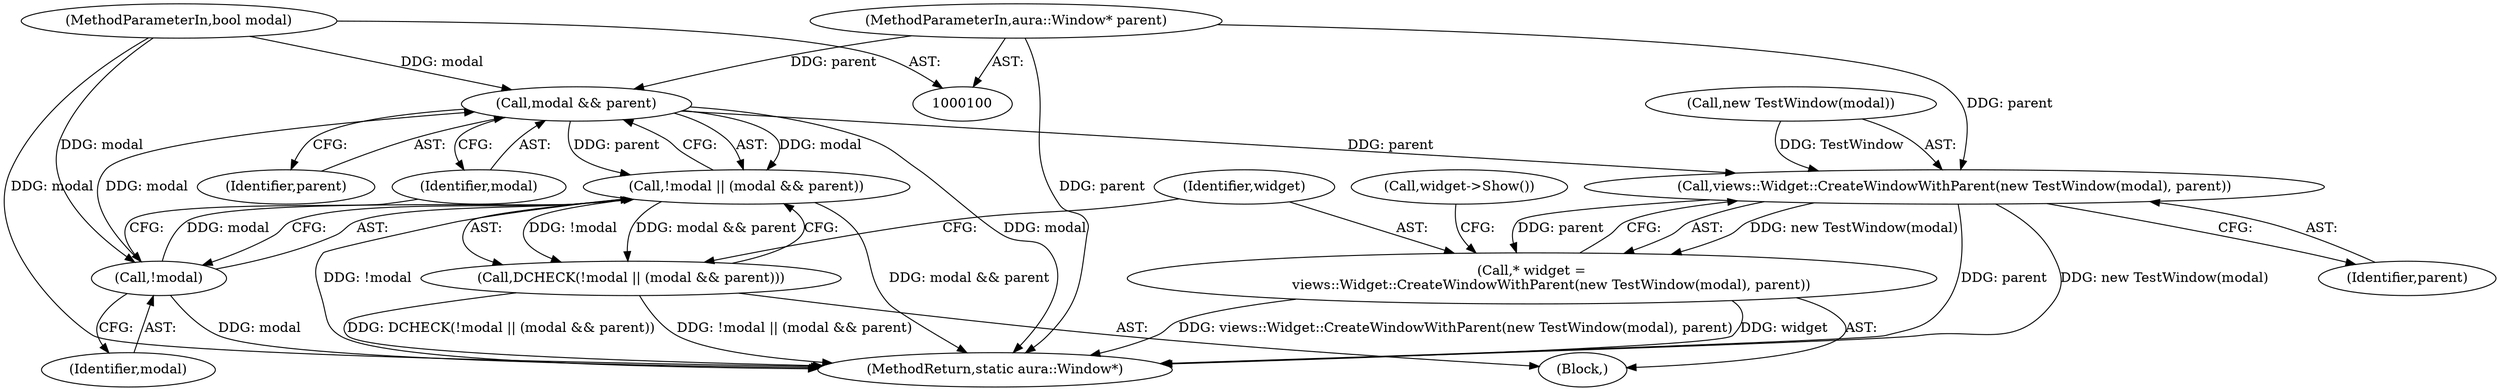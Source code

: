 digraph "1_Chrome_3fe224d430d863880df0050faaa037b0eb00d3c0_0@pointer" {
"1000108" [label="(Call,modal && parent)"];
"1000106" [label="(Call,!modal)"];
"1000102" [label="(MethodParameterIn,bool modal)"];
"1000101" [label="(MethodParameterIn,aura::Window* parent)"];
"1000105" [label="(Call,!modal || (modal && parent))"];
"1000104" [label="(Call,DCHECK(!modal || (modal && parent)))"];
"1000114" [label="(Call,views::Widget::CreateWindowWithParent(new TestWindow(modal), parent))"];
"1000112" [label="(Call,* widget =\n         views::Widget::CreateWindowWithParent(new TestWindow(modal), parent))"];
"1000121" [label="(MethodReturn,static aura::Window*)"];
"1000114" [label="(Call,views::Widget::CreateWindowWithParent(new TestWindow(modal), parent))"];
"1000103" [label="(Block,)"];
"1000112" [label="(Call,* widget =\n         views::Widget::CreateWindowWithParent(new TestWindow(modal), parent))"];
"1000104" [label="(Call,DCHECK(!modal || (modal && parent)))"];
"1000110" [label="(Identifier,parent)"];
"1000105" [label="(Call,!modal || (modal && parent))"];
"1000101" [label="(MethodParameterIn,aura::Window* parent)"];
"1000109" [label="(Identifier,modal)"];
"1000115" [label="(Call,new TestWindow(modal))"];
"1000113" [label="(Identifier,widget)"];
"1000118" [label="(Call,widget->Show())"];
"1000117" [label="(Identifier,parent)"];
"1000108" [label="(Call,modal && parent)"];
"1000106" [label="(Call,!modal)"];
"1000102" [label="(MethodParameterIn,bool modal)"];
"1000107" [label="(Identifier,modal)"];
"1000108" -> "1000105"  [label="AST: "];
"1000108" -> "1000109"  [label="CFG: "];
"1000108" -> "1000110"  [label="CFG: "];
"1000109" -> "1000108"  [label="AST: "];
"1000110" -> "1000108"  [label="AST: "];
"1000105" -> "1000108"  [label="CFG: "];
"1000108" -> "1000121"  [label="DDG: modal"];
"1000108" -> "1000105"  [label="DDG: modal"];
"1000108" -> "1000105"  [label="DDG: parent"];
"1000106" -> "1000108"  [label="DDG: modal"];
"1000102" -> "1000108"  [label="DDG: modal"];
"1000101" -> "1000108"  [label="DDG: parent"];
"1000108" -> "1000114"  [label="DDG: parent"];
"1000106" -> "1000105"  [label="AST: "];
"1000106" -> "1000107"  [label="CFG: "];
"1000107" -> "1000106"  [label="AST: "];
"1000109" -> "1000106"  [label="CFG: "];
"1000105" -> "1000106"  [label="CFG: "];
"1000106" -> "1000121"  [label="DDG: modal"];
"1000106" -> "1000105"  [label="DDG: modal"];
"1000102" -> "1000106"  [label="DDG: modal"];
"1000102" -> "1000100"  [label="AST: "];
"1000102" -> "1000121"  [label="DDG: modal"];
"1000101" -> "1000100"  [label="AST: "];
"1000101" -> "1000121"  [label="DDG: parent"];
"1000101" -> "1000114"  [label="DDG: parent"];
"1000105" -> "1000104"  [label="AST: "];
"1000104" -> "1000105"  [label="CFG: "];
"1000105" -> "1000121"  [label="DDG: modal && parent"];
"1000105" -> "1000121"  [label="DDG: !modal"];
"1000105" -> "1000104"  [label="DDG: !modal"];
"1000105" -> "1000104"  [label="DDG: modal && parent"];
"1000104" -> "1000103"  [label="AST: "];
"1000113" -> "1000104"  [label="CFG: "];
"1000104" -> "1000121"  [label="DDG: DCHECK(!modal || (modal && parent))"];
"1000104" -> "1000121"  [label="DDG: !modal || (modal && parent)"];
"1000114" -> "1000112"  [label="AST: "];
"1000114" -> "1000117"  [label="CFG: "];
"1000115" -> "1000114"  [label="AST: "];
"1000117" -> "1000114"  [label="AST: "];
"1000112" -> "1000114"  [label="CFG: "];
"1000114" -> "1000121"  [label="DDG: parent"];
"1000114" -> "1000121"  [label="DDG: new TestWindow(modal)"];
"1000114" -> "1000112"  [label="DDG: new TestWindow(modal)"];
"1000114" -> "1000112"  [label="DDG: parent"];
"1000115" -> "1000114"  [label="DDG: TestWindow"];
"1000112" -> "1000103"  [label="AST: "];
"1000113" -> "1000112"  [label="AST: "];
"1000118" -> "1000112"  [label="CFG: "];
"1000112" -> "1000121"  [label="DDG: views::Widget::CreateWindowWithParent(new TestWindow(modal), parent)"];
"1000112" -> "1000121"  [label="DDG: widget"];
}
